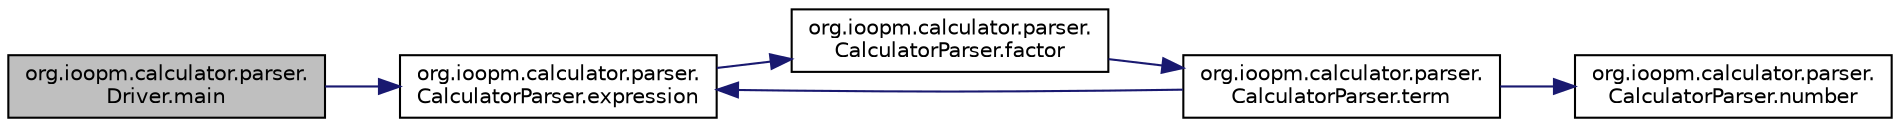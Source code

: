 digraph "org.ioopm.calculator.parser.Driver.main"
{
  edge [fontname="Helvetica",fontsize="10",labelfontname="Helvetica",labelfontsize="10"];
  node [fontname="Helvetica",fontsize="10",shape=record];
  rankdir="LR";
  Node0 [label="org.ioopm.calculator.parser.\lDriver.main",height=0.2,width=0.4,color="black", fillcolor="grey75", style="filled", fontcolor="black"];
  Node0 -> Node1 [color="midnightblue",fontsize="10",style="solid",fontname="Helvetica"];
  Node1 [label="org.ioopm.calculator.parser.\lCalculatorParser.expression",height=0.2,width=0.4,color="black", fillcolor="white", style="filled",URL="$classorg_1_1ioopm_1_1calculator_1_1parser_1_1_calculator_parser.html#a3ed07ce8e7f05029424e728af002e043"];
  Node1 -> Node2 [color="midnightblue",fontsize="10",style="solid",fontname="Helvetica"];
  Node2 [label="org.ioopm.calculator.parser.\lCalculatorParser.factor",height=0.2,width=0.4,color="black", fillcolor="white", style="filled",URL="$classorg_1_1ioopm_1_1calculator_1_1parser_1_1_calculator_parser.html#a1e799fa5d705cbe4443674ae3c5a9435"];
  Node2 -> Node3 [color="midnightblue",fontsize="10",style="solid",fontname="Helvetica"];
  Node3 [label="org.ioopm.calculator.parser.\lCalculatorParser.term",height=0.2,width=0.4,color="black", fillcolor="white", style="filled",URL="$classorg_1_1ioopm_1_1calculator_1_1parser_1_1_calculator_parser.html#a196ef16844257956f28b3b2d7552b99d"];
  Node3 -> Node1 [color="midnightblue",fontsize="10",style="solid",fontname="Helvetica"];
  Node3 -> Node4 [color="midnightblue",fontsize="10",style="solid",fontname="Helvetica"];
  Node4 [label="org.ioopm.calculator.parser.\lCalculatorParser.number",height=0.2,width=0.4,color="black", fillcolor="white", style="filled",URL="$classorg_1_1ioopm_1_1calculator_1_1parser_1_1_calculator_parser.html#ad7f03e4b713f6534ce2c564f4857c0bb"];
}
